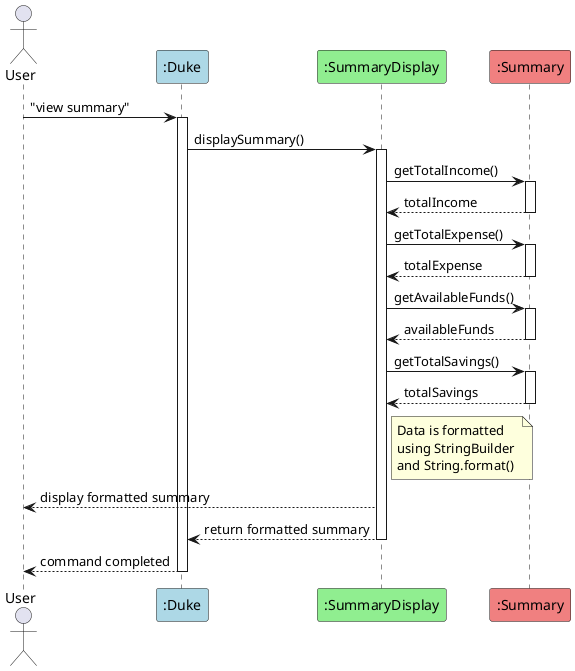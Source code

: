 @startuml
actor User
participant ":Duke" as Duke #LightBlue
participant ":SummaryDisplay" as SummaryDisplay #LightGreen
participant ":Summary" as Summary #LightCoral

User -> Duke: "view summary"
activate Duke

Duke -> SummaryDisplay: displaySummary()
activate SummaryDisplay

SummaryDisplay -> Summary: getTotalIncome()
activate Summary
Summary --> SummaryDisplay: totalIncome
deactivate Summary

SummaryDisplay -> Summary: getTotalExpense()
activate Summary
Summary --> SummaryDisplay: totalExpense
deactivate Summary

SummaryDisplay -> Summary: getAvailableFunds()
activate Summary
Summary --> SummaryDisplay: availableFunds
deactivate Summary

SummaryDisplay -> Summary: getTotalSavings()
activate Summary
Summary --> SummaryDisplay: totalSavings
deactivate Summary

note right of SummaryDisplay : Data is formatted \nusing StringBuilder \nand String.format()

SummaryDisplay --> User: display formatted summary
SummaryDisplay --> Duke: return formatted summary
deactivate SummaryDisplay

Duke --> User: command completed
deactivate Duke

@enduml